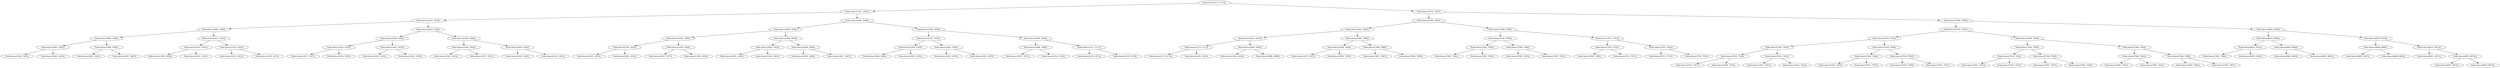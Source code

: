 digraph G{
619515833 [label="Node{data=[2173, 2173]}"]
619515833 -> 20644854
20644854 [label="Node{data=[1832, 1832]}"]
20644854 -> 1732895119
1732895119 [label="Node{data=[1816, 1816]}"]
1732895119 -> 1964235578
1964235578 [label="Node{data=[1808, 1808]}"]
1964235578 -> 969900774
969900774 [label="Node{data=[1804, 1804]}"]
969900774 -> 1613894298
1613894298 [label="Node{data=[1802, 1802]}"]
1613894298 -> 1222627978
1222627978 [label="Node{data=[1801, 1801]}"]
1613894298 -> 603855520
603855520 [label="Node{data=[1803, 1803]}"]
969900774 -> 1717789835
1717789835 [label="Node{data=[1806, 1806]}"]
1717789835 -> 380967967
380967967 [label="Node{data=[1805, 1805]}"]
1717789835 -> 541640641
541640641 [label="Node{data=[1807, 1807]}"]
1964235578 -> 1932587634
1932587634 [label="Node{data=[1812, 1812]}"]
1932587634 -> 243959715
243959715 [label="Node{data=[1810, 1810]}"]
243959715 -> 820062089
820062089 [label="Node{data=[1809, 1809]}"]
243959715 -> 1458669723
1458669723 [label="Node{data=[1811, 1811]}"]
1932587634 -> 581325653
581325653 [label="Node{data=[1814, 1814]}"]
581325653 -> 2026602301
2026602301 [label="Node{data=[1813, 1813]}"]
581325653 -> 1102041794
1102041794 [label="Node{data=[1815, 1815]}"]
1732895119 -> 457195324
457195324 [label="Node{data=[1824, 1824]}"]
457195324 -> 191691770
191691770 [label="Node{data=[1820, 1820]}"]
191691770 -> 687693629
687693629 [label="Node{data=[1818, 1818]}"]
687693629 -> 402370850
402370850 [label="Node{data=[1817, 1817]}"]
687693629 -> 223921470
223921470 [label="Node{data=[1819, 1819]}"]
191691770 -> 1636256836
1636256836 [label="Node{data=[1822, 1822]}"]
1636256836 -> 599909374
599909374 [label="Node{data=[1821, 1821]}"]
1636256836 -> 1777935365
1777935365 [label="Node{data=[1823, 1823]}"]
457195324 -> 583236913
583236913 [label="Node{data=[1828, 1828]}"]
583236913 -> 2046681153
2046681153 [label="Node{data=[1826, 1826]}"]
2046681153 -> 1435443859
1435443859 [label="Node{data=[1825, 1825]}"]
2046681153 -> 1970728235
1970728235 [label="Node{data=[1827, 1827]}"]
583236913 -> 1290087489
1290087489 [label="Node{data=[1830, 1830]}"]
1290087489 -> 1519137396
1519137396 [label="Node{data=[1829, 1829]}"]
1290087489 -> 1991968780
1991968780 [label="Node{data=[1831, 1831]}"]
20644854 -> 887532613
887532613 [label="Node{data=[1848, 1848]}"]
887532613 -> 1359219132
1359219132 [label="Node{data=[1840, 1840]}"]
1359219132 -> 1788907130
1788907130 [label="Node{data=[1836, 1836]}"]
1788907130 -> 1156907082
1156907082 [label="Node{data=[1834, 1834]}"]
1156907082 -> 1164970005
1164970005 [label="Node{data=[1833, 1833]}"]
1156907082 -> 877175022
877175022 [label="Node{data=[1835, 1835]}"]
1788907130 -> 1517628227
1517628227 [label="Node{data=[1838, 1838]}"]
1517628227 -> 913217303
913217303 [label="Node{data=[1837, 1837]}"]
1517628227 -> 1939538287
1939538287 [label="Node{data=[1839, 1839]}"]
1359219132 -> 44400674
44400674 [label="Node{data=[1844, 1844]}"]
44400674 -> 1912179718
1912179718 [label="Node{data=[1842, 1842]}"]
1912179718 -> 862808833
862808833 [label="Node{data=[1841, 1841]}"]
1912179718 -> 416715898
416715898 [label="Node{data=[1843, 1843]}"]
44400674 -> 920433618
920433618 [label="Node{data=[1846, 1846]}"]
920433618 -> 192450739
192450739 [label="Node{data=[1845, 1845]}"]
920433618 -> 1402324926
1402324926 [label="Node{data=[1847, 1847]}"]
887532613 -> 2144136434
2144136434 [label="Node{data=[1856, 1856]}"]
2144136434 -> 744329978
744329978 [label="Node{data=[1852, 1852]}"]
744329978 -> 1668244170
1668244170 [label="Node{data=[1850, 1850]}"]
1668244170 -> 515563822
515563822 [label="Node{data=[1849, 1849]}"]
1668244170 -> 109651319
109651319 [label="Node{data=[1851, 1851]}"]
744329978 -> 1183034654
1183034654 [label="Node{data=[1854, 1854]}"]
1183034654 -> 1583545910
1583545910 [label="Node{data=[1853, 1853]}"]
1183034654 -> 395892549
395892549 [label="Node{data=[1855, 1855]}"]
2144136434 -> 1484122716
1484122716 [label="Node{data=[2000, 2000]}"]
1484122716 -> 54875921
54875921 [label="Node{data=[1889, 1889]}"]
54875921 -> 1251973633
1251973633 [label="Node{data=[1857, 1857]}"]
54875921 -> 460087016
460087016 [label="Node{data=[1916, 1916]}"]
1484122716 -> 1824288979
1824288979 [label="Node{data=[2117, 2117]}"]
1824288979 -> 1172852618
1172852618 [label="Node{data=[2072, 2072]}"]
1824288979 -> 1938922148
1938922148 [label="Node{data=[2159, 2159]}"]
619515833 -> 175313184
175313184 [label="Node{data=[7916, 7916]}"]
175313184 -> 88523349
88523349 [label="Node{data=[7900, 7900]}"]
88523349 -> 47532392
47532392 [label="Node{data=[5922, 5922]}"]
47532392 -> 2104407852
2104407852 [label="Node{data=[2419, 2419]}"]
2104407852 -> 1862681520
1862681520 [label="Node{data=[2175, 2175]}"]
1862681520 -> 1549889647
1549889647 [label="Node{data=[2174, 2174]}"]
1862681520 -> 1951919234
1951919234 [label="Node{data=[2291, 2291]}"]
2104407852 -> 2080961267
2080961267 [label="Node{data=[2460, 2460]}"]
2080961267 -> 558769409
558769409 [label="Node{data=[2436, 2436]}"]
2080961267 -> 1996213071
1996213071 [label="Node{data=[5886, 5886]}"]
47532392 -> 1031998190
1031998190 [label="Node{data=[7896, 7896]}"]
1031998190 -> 103282887
103282887 [label="Node{data=[7894, 7894]}"]
103282887 -> 1444000559
1444000559 [label="Node{data=[5937, 5937]}"]
103282887 -> 2115545873
2115545873 [label="Node{data=[7895, 7895]}"]
1031998190 -> 1542003270
1542003270 [label="Node{data=[7898, 7898]}"]
1542003270 -> 1647386684
1647386684 [label="Node{data=[7897, 7897]}"]
1542003270 -> 962756510
962756510 [label="Node{data=[7899, 7899]}"]
88523349 -> 35199872
35199872 [label="Node{data=[7908, 7908]}"]
35199872 -> 296815279
296815279 [label="Node{data=[7904, 7904]}"]
296815279 -> 2062215269
2062215269 [label="Node{data=[7902, 7902]}"]
2062215269 -> 1348396585
1348396585 [label="Node{data=[7901, 7901]}"]
2062215269 -> 441524921
441524921 [label="Node{data=[7903, 7903]}"]
296815279 -> 61650734
61650734 [label="Node{data=[7906, 7906]}"]
61650734 -> 782819070
782819070 [label="Node{data=[7905, 7905]}"]
61650734 -> 165677740
165677740 [label="Node{data=[7907, 7907]}"]
35199872 -> 439858627
439858627 [label="Node{data=[7912, 7912]}"]
439858627 -> 2084856940
2084856940 [label="Node{data=[7910, 7910]}"]
2084856940 -> 351476276
351476276 [label="Node{data=[7909, 7909]}"]
2084856940 -> 500160364
500160364 [label="Node{data=[7911, 7911]}"]
439858627 -> 988930235
988930235 [label="Node{data=[7914, 7914]}"]
988930235 -> 1707709581
1707709581 [label="Node{data=[7913, 7913]}"]
988930235 -> 1776750778
1776750778 [label="Node{data=[7915, 7915]}"]
175313184 -> 183553629
183553629 [label="Node{data=[7948, 7948]}"]
183553629 -> 1060180864
1060180864 [label="Node{data=[7932, 7932]}"]
1060180864 -> 385193239
385193239 [label="Node{data=[7924, 7924]}"]
385193239 -> 1195783603
1195783603 [label="Node{data=[7920, 7920]}"]
1195783603 -> 1271433504
1271433504 [label="Node{data=[7918, 7918]}"]
1271433504 -> 2085760714
2085760714 [label="Node{data=[7917, 7917]}"]
1271433504 -> 1186283898
1186283898 [label="Node{data=[7919, 7919]}"]
1195783603 -> 816320434
816320434 [label="Node{data=[7922, 7922]}"]
816320434 -> 1067847950
1067847950 [label="Node{data=[7921, 7921]}"]
816320434 -> 1391414350
1391414350 [label="Node{data=[7923, 7923]}"]
385193239 -> 1052600824
1052600824 [label="Node{data=[7928, 7928]}"]
1052600824 -> 1318597634
1318597634 [label="Node{data=[7926, 7926]}"]
1318597634 -> 1102672574
1102672574 [label="Node{data=[7925, 7925]}"]
1318597634 -> 1763494907
1763494907 [label="Node{data=[7927, 7927]}"]
1052600824 -> 1018928521
1018928521 [label="Node{data=[7930, 7930]}"]
1018928521 -> 856458808
856458808 [label="Node{data=[7929, 7929]}"]
1018928521 -> 967458405
967458405 [label="Node{data=[7931, 7931]}"]
1060180864 -> 912681400
912681400 [label="Node{data=[7940, 7940]}"]
912681400 -> 1456602408
1456602408 [label="Node{data=[7936, 7936]}"]
1456602408 -> 20679820
20679820 [label="Node{data=[7934, 7934]}"]
20679820 -> 1762317272
1762317272 [label="Node{data=[7933, 7933]}"]
20679820 -> 1822706920
1822706920 [label="Node{data=[7935, 7935]}"]
1456602408 -> 893764841
893764841 [label="Node{data=[7938, 7938]}"]
893764841 -> 1749508385
1749508385 [label="Node{data=[7937, 7937]}"]
893764841 -> 1466760162
1466760162 [label="Node{data=[7939, 7939]}"]
912681400 -> 434192107
434192107 [label="Node{data=[7944, 7944]}"]
434192107 -> 35181490
35181490 [label="Node{data=[7942, 7942]}"]
35181490 -> 1367729337
1367729337 [label="Node{data=[7941, 7941]}"]
35181490 -> 1627829888
1627829888 [label="Node{data=[7943, 7943]}"]
434192107 -> 1895877165
1895877165 [label="Node{data=[7946, 7946]}"]
1895877165 -> 901841660
901841660 [label="Node{data=[7945, 7945]}"]
1895877165 -> 1260357841
1260357841 [label="Node{data=[7947, 7947]}"]
183553629 -> 536446340
536446340 [label="Node{data=[8666, 8666]}"]
536446340 -> 1759475188
1759475188 [label="Node{data=[8662, 8662]}"]
1759475188 -> 1429490929
1429490929 [label="Node{data=[8021, 8021]}"]
1429490929 -> 1658462086
1658462086 [label="Node{data=[7949, 7949]}"]
1429490929 -> 836531196
836531196 [label="Node{data=[8365, 8365]}"]
1759475188 -> 574607590
574607590 [label="Node{data=[8664, 8664]}"]
574607590 -> 1436242836
1436242836 [label="Node{data=[8663, 8663]}"]
574607590 -> 1737445518
1737445518 [label="Node{data=[8665, 8665]}"]
536446340 -> 891194384
891194384 [label="Node{data=[8670, 8670]}"]
891194384 -> 1778041525
1778041525 [label="Node{data=[8668, 8668]}"]
1778041525 -> 1718758381
1718758381 [label="Node{data=[8667, 8667]}"]
1778041525 -> 2070154381
2070154381 [label="Node{data=[8669, 8669]}"]
891194384 -> 979071485
979071485 [label="Node{data=[8672, 8672]}"]
979071485 -> 93057897
93057897 [label="Node{data=[8671, 8671]}"]
979071485 -> 1917951350
1917951350 [label="Node{data=[8674, 8674]}"]
1917951350 -> 688580565
688580565 [label="Node{data=[8673, 8673]}"]
1917951350 -> 1212137360
1212137360 [label="Node{data=[8675, 8675]}"]
}
